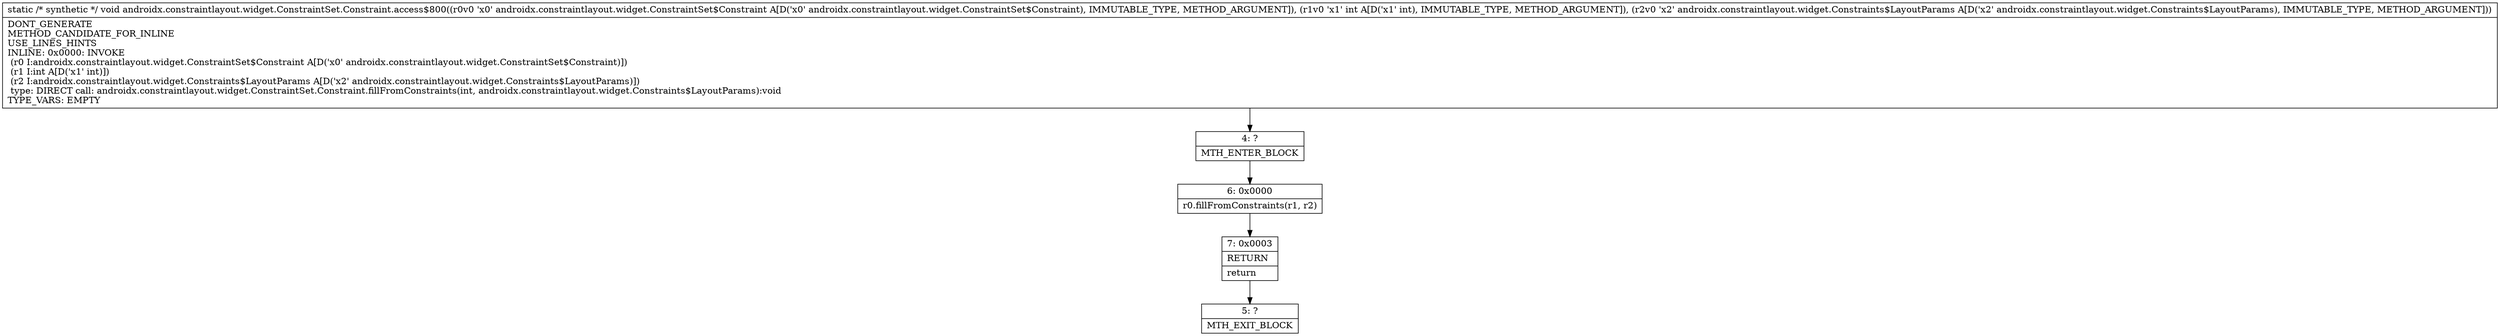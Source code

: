 digraph "CFG forandroidx.constraintlayout.widget.ConstraintSet.Constraint.access$800(Landroidx\/constraintlayout\/widget\/ConstraintSet$Constraint;ILandroidx\/constraintlayout\/widget\/Constraints$LayoutParams;)V" {
Node_4 [shape=record,label="{4\:\ ?|MTH_ENTER_BLOCK\l}"];
Node_6 [shape=record,label="{6\:\ 0x0000|r0.fillFromConstraints(r1, r2)\l}"];
Node_7 [shape=record,label="{7\:\ 0x0003|RETURN\l|return\l}"];
Node_5 [shape=record,label="{5\:\ ?|MTH_EXIT_BLOCK\l}"];
MethodNode[shape=record,label="{static \/* synthetic *\/ void androidx.constraintlayout.widget.ConstraintSet.Constraint.access$800((r0v0 'x0' androidx.constraintlayout.widget.ConstraintSet$Constraint A[D('x0' androidx.constraintlayout.widget.ConstraintSet$Constraint), IMMUTABLE_TYPE, METHOD_ARGUMENT]), (r1v0 'x1' int A[D('x1' int), IMMUTABLE_TYPE, METHOD_ARGUMENT]), (r2v0 'x2' androidx.constraintlayout.widget.Constraints$LayoutParams A[D('x2' androidx.constraintlayout.widget.Constraints$LayoutParams), IMMUTABLE_TYPE, METHOD_ARGUMENT]))  | DONT_GENERATE\lMETHOD_CANDIDATE_FOR_INLINE\lUSE_LINES_HINTS\lINLINE: 0x0000: INVOKE  \l  (r0 I:androidx.constraintlayout.widget.ConstraintSet$Constraint A[D('x0' androidx.constraintlayout.widget.ConstraintSet$Constraint)])\l  (r1 I:int A[D('x1' int)])\l  (r2 I:androidx.constraintlayout.widget.Constraints$LayoutParams A[D('x2' androidx.constraintlayout.widget.Constraints$LayoutParams)])\l type: DIRECT call: androidx.constraintlayout.widget.ConstraintSet.Constraint.fillFromConstraints(int, androidx.constraintlayout.widget.Constraints$LayoutParams):void\lTYPE_VARS: EMPTY\l}"];
MethodNode -> Node_4;Node_4 -> Node_6;
Node_6 -> Node_7;
Node_7 -> Node_5;
}

